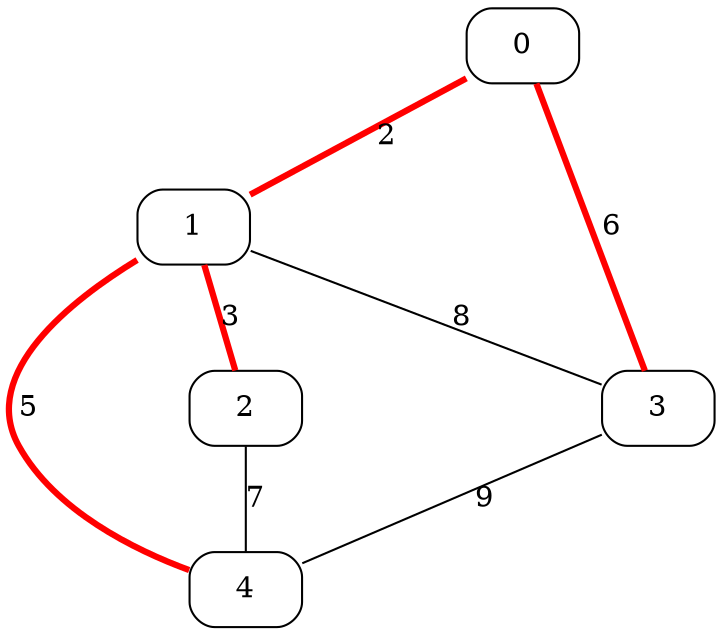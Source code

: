 graph {
   graph [nodesep=2, size="10,10"];
    N0 [shape="box", style="rounded", label="0"];
    N1 [shape="box", style="rounded", label="1"];
    N2 [shape="box", style="rounded", label="2"];
    N3 [shape="box", style="rounded", label="3"];
    N4 [shape="box", style="rounded", label="4"];
    N0 -- N1 [color=red,penwidth=3.0] [label="2"];
    N0 -- N3 [color=red,penwidth=3.0] [label="6"];
    N1 -- N2 [color=red,penwidth=3.0] [label="3"];
    N1 -- N3 [label="8"];
    N1 -- N4 [color=red,penwidth=3.0] [label="5"];
    N2 -- N4 [label="7"];
    N3 -- N4 [label="9"];
    overlap=true;
}
